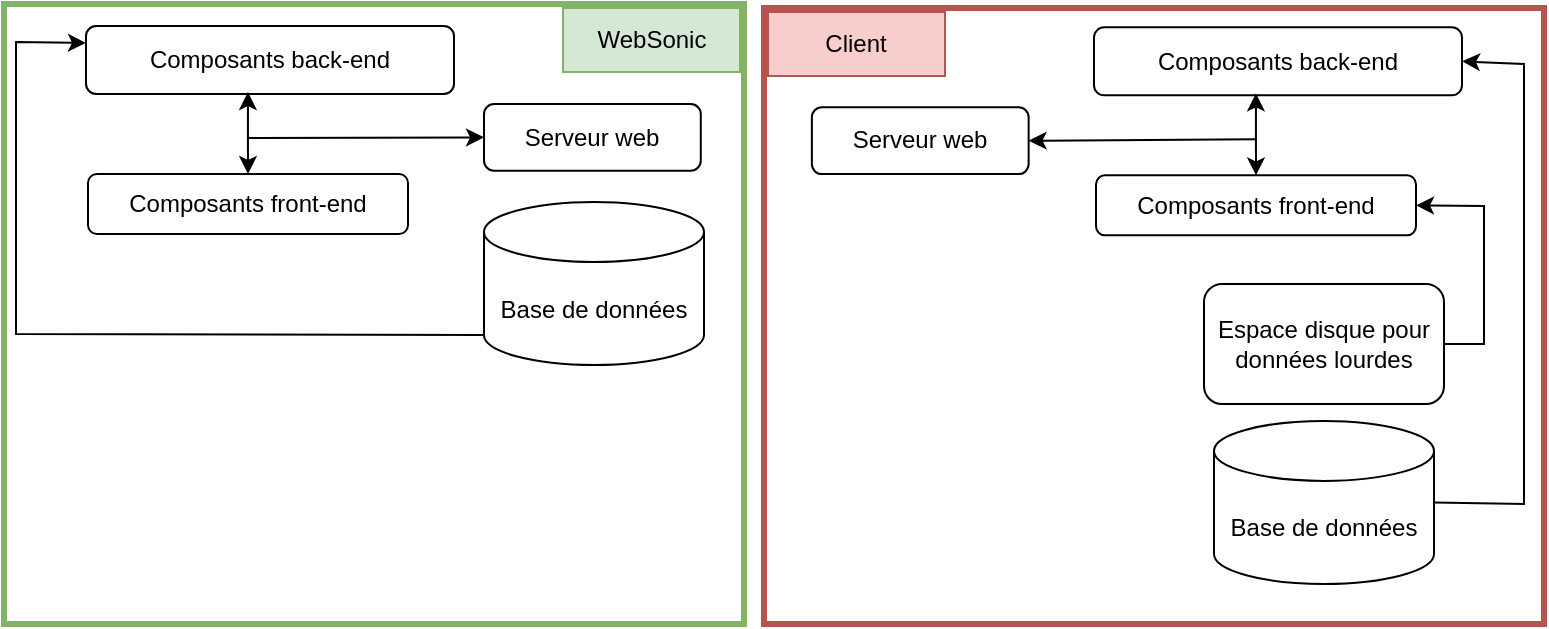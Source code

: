 <mxfile version="22.1.4" type="github">
  <diagram name="Page-1" id="C_ZBUsKCrzRcflvogzkr">
    <mxGraphModel dx="1434" dy="726" grid="1" gridSize="10" guides="1" tooltips="1" connect="1" arrows="1" fold="1" page="1" pageScale="1" pageWidth="827" pageHeight="1169" math="0" shadow="0">
      <root>
        <mxCell id="0" />
        <mxCell id="1" parent="0" />
        <mxCell id="jJ9D6p4_kzQGkJoYWFX0-3" value="" style="rounded=0;whiteSpace=wrap;html=1;fillColor=none;strokeColor=#b85450;strokeWidth=3;" parent="1" vertex="1">
          <mxGeometry x="400" y="32" width="390" height="308" as="geometry" />
        </mxCell>
        <mxCell id="q27LmW4uRz-Amyi7C36D-26" value="" style="rounded=0;whiteSpace=wrap;html=1;fillColor=none;strokeColor=#82b366;strokeWidth=3;" parent="1" vertex="1">
          <mxGeometry x="20" y="30" width="370" height="310" as="geometry" />
        </mxCell>
        <mxCell id="q27LmW4uRz-Amyi7C36D-27" value="WebSonic" style="rounded=0;whiteSpace=wrap;html=1;fillColor=#d5e8d4;strokeColor=#82b366;" parent="1" vertex="1">
          <mxGeometry x="299.519" y="32" width="88.484" height="32" as="geometry" />
        </mxCell>
        <mxCell id="q27LmW4uRz-Amyi7C36D-18" value="Composants front-end" style="rounded=1;whiteSpace=wrap;html=1;" parent="1" vertex="1">
          <mxGeometry x="62" y="115" width="160" height="30" as="geometry" />
        </mxCell>
        <mxCell id="q27LmW4uRz-Amyi7C36D-19" value="Composants back-end" style="rounded=1;whiteSpace=wrap;html=1;" parent="1" vertex="1">
          <mxGeometry x="61" y="41" width="184" height="34" as="geometry" />
        </mxCell>
        <mxCell id="q27LmW4uRz-Amyi7C36D-28" value="" style="endArrow=classic;startArrow=classic;html=1;rounded=0;exitX=0.5;exitY=0;exitDx=0;exitDy=0;entryX=0.44;entryY=0.971;entryDx=0;entryDy=0;entryPerimeter=0;" parent="1" source="q27LmW4uRz-Amyi7C36D-18" target="q27LmW4uRz-Amyi7C36D-19" edge="1">
          <mxGeometry width="50" height="50" relative="1" as="geometry">
            <mxPoint x="456" y="245" as="sourcePoint" />
            <mxPoint x="506" y="195" as="targetPoint" />
          </mxGeometry>
        </mxCell>
        <mxCell id="fgNDAEqa44rRf3r6Z8Rh-18" value="" style="endArrow=classic;html=1;rounded=0;entryX=0;entryY=0.5;entryDx=0;entryDy=0;" parent="1" target="fgNDAEqa44rRf3r6Z8Rh-17" edge="1">
          <mxGeometry width="50" height="50" relative="1" as="geometry">
            <mxPoint x="142" y="97" as="sourcePoint" />
            <mxPoint x="552.004" y="94.305" as="targetPoint" />
          </mxGeometry>
        </mxCell>
        <mxCell id="fgNDAEqa44rRf3r6Z8Rh-19" value="" style="endArrow=none;html=1;rounded=0;endFill=0;startArrow=classic;startFill=1;exitX=0;exitY=0.25;exitDx=0;exitDy=0;entryX=0;entryY=1;entryDx=0;entryDy=-15;entryPerimeter=0;" parent="1" source="q27LmW4uRz-Amyi7C36D-19" target="fgNDAEqa44rRf3r6Z8Rh-16" edge="1">
          <mxGeometry width="50" height="50" relative="1" as="geometry">
            <mxPoint x="57" y="48" as="sourcePoint" />
            <mxPoint x="256" y="194.55" as="targetPoint" />
            <Array as="points">
              <mxPoint x="26" y="49" />
              <mxPoint x="26" y="195" />
            </Array>
          </mxGeometry>
        </mxCell>
        <mxCell id="vTtZLRvxT9cgvSloDH-Z-5" value="" style="endArrow=classic;html=1;rounded=0;exitX=1;exitY=0.5;exitDx=0;exitDy=0;entryX=1;entryY=0.5;entryDx=0;entryDy=0;" parent="1" source="vTtZLRvxT9cgvSloDH-Z-4" target="zJHw0Z3n3MdNYGoxypgy-1" edge="1">
          <mxGeometry width="50" height="50" relative="1" as="geometry">
            <mxPoint x="410" y="291" as="sourcePoint" />
            <mxPoint x="460" y="241" as="targetPoint" />
            <Array as="points">
              <mxPoint x="760" y="200" />
              <mxPoint x="760" y="131" />
            </Array>
          </mxGeometry>
        </mxCell>
        <mxCell id="fgNDAEqa44rRf3r6Z8Rh-16" value="Base de données" style="shape=cylinder3;whiteSpace=wrap;html=1;boundedLbl=1;backgroundOutline=1;size=15;" parent="1" vertex="1">
          <mxGeometry x="260" y="129" width="110" height="81.55" as="geometry" />
        </mxCell>
        <mxCell id="vTtZLRvxT9cgvSloDH-Z-4" value="Espace disque pour données lourdes" style="rounded=1;whiteSpace=wrap;html=1;" parent="1" vertex="1">
          <mxGeometry x="620" y="170" width="120" height="60" as="geometry" />
        </mxCell>
        <mxCell id="fgNDAEqa44rRf3r6Z8Rh-17" value="&lt;div&gt;Serveur web&lt;/div&gt;" style="rounded=1;whiteSpace=wrap;html=1;" parent="1" vertex="1">
          <mxGeometry x="260.004" y="80" width="108.384" height="33.37" as="geometry" />
        </mxCell>
        <mxCell id="jJ9D6p4_kzQGkJoYWFX0-1" value="Base de données" style="shape=cylinder3;whiteSpace=wrap;html=1;boundedLbl=1;backgroundOutline=1;size=15;" parent="1" vertex="1">
          <mxGeometry x="625" y="238.45" width="110" height="81.55" as="geometry" />
        </mxCell>
        <mxCell id="jJ9D6p4_kzQGkJoYWFX0-2" value="" style="endArrow=none;html=1;rounded=0;endFill=0;startArrow=classic;startFill=1;exitX=1;exitY=0.5;exitDx=0;exitDy=0;entryX=1;entryY=0.5;entryDx=0;entryDy=0;entryPerimeter=0;" parent="1" target="jJ9D6p4_kzQGkJoYWFX0-1" edge="1" source="zJHw0Z3n3MdNYGoxypgy-2">
          <mxGeometry width="50" height="50" relative="1" as="geometry">
            <mxPoint x="63" y="59" as="sourcePoint" />
            <mxPoint x="452" y="215.55" as="targetPoint" />
            <Array as="points">
              <mxPoint x="780" y="60" />
              <mxPoint x="780" y="280" />
            </Array>
          </mxGeometry>
        </mxCell>
        <mxCell id="jJ9D6p4_kzQGkJoYWFX0-4" value="Client" style="rounded=0;whiteSpace=wrap;html=1;fillColor=#f8cecc;strokeColor=#b85450;" parent="1" vertex="1">
          <mxGeometry x="401.999" y="34" width="88.484" height="32" as="geometry" />
        </mxCell>
        <mxCell id="zJHw0Z3n3MdNYGoxypgy-1" value="Composants front-end" style="rounded=1;whiteSpace=wrap;html=1;" vertex="1" parent="1">
          <mxGeometry x="566.0" y="115.68" width="160" height="30" as="geometry" />
        </mxCell>
        <mxCell id="zJHw0Z3n3MdNYGoxypgy-2" value="Composants back-end" style="rounded=1;whiteSpace=wrap;html=1;" vertex="1" parent="1">
          <mxGeometry x="565.0" y="41.68" width="184" height="34" as="geometry" />
        </mxCell>
        <mxCell id="zJHw0Z3n3MdNYGoxypgy-3" value="" style="endArrow=classic;startArrow=classic;html=1;rounded=0;exitX=0.5;exitY=0;exitDx=0;exitDy=0;entryX=0.44;entryY=0.971;entryDx=0;entryDy=0;entryPerimeter=0;" edge="1" parent="1" source="zJHw0Z3n3MdNYGoxypgy-1" target="zJHw0Z3n3MdNYGoxypgy-2">
          <mxGeometry width="50" height="50" relative="1" as="geometry">
            <mxPoint x="960.0" y="245.68" as="sourcePoint" />
            <mxPoint x="1010.0" y="195.68" as="targetPoint" />
          </mxGeometry>
        </mxCell>
        <mxCell id="zJHw0Z3n3MdNYGoxypgy-4" value="" style="endArrow=classic;html=1;rounded=0;entryX=1;entryY=0.5;entryDx=0;entryDy=0;" edge="1" parent="1" target="zJHw0Z3n3MdNYGoxypgy-5">
          <mxGeometry width="50" height="50" relative="1" as="geometry">
            <mxPoint x="646.0" y="97.68" as="sourcePoint" />
            <mxPoint x="533.93" y="76.68" as="targetPoint" />
          </mxGeometry>
        </mxCell>
        <mxCell id="zJHw0Z3n3MdNYGoxypgy-5" value="&lt;div&gt;Serveur web&lt;/div&gt;" style="rounded=1;whiteSpace=wrap;html=1;" vertex="1" parent="1">
          <mxGeometry x="423.934" y="81.68" width="108.384" height="33.37" as="geometry" />
        </mxCell>
      </root>
    </mxGraphModel>
  </diagram>
</mxfile>
